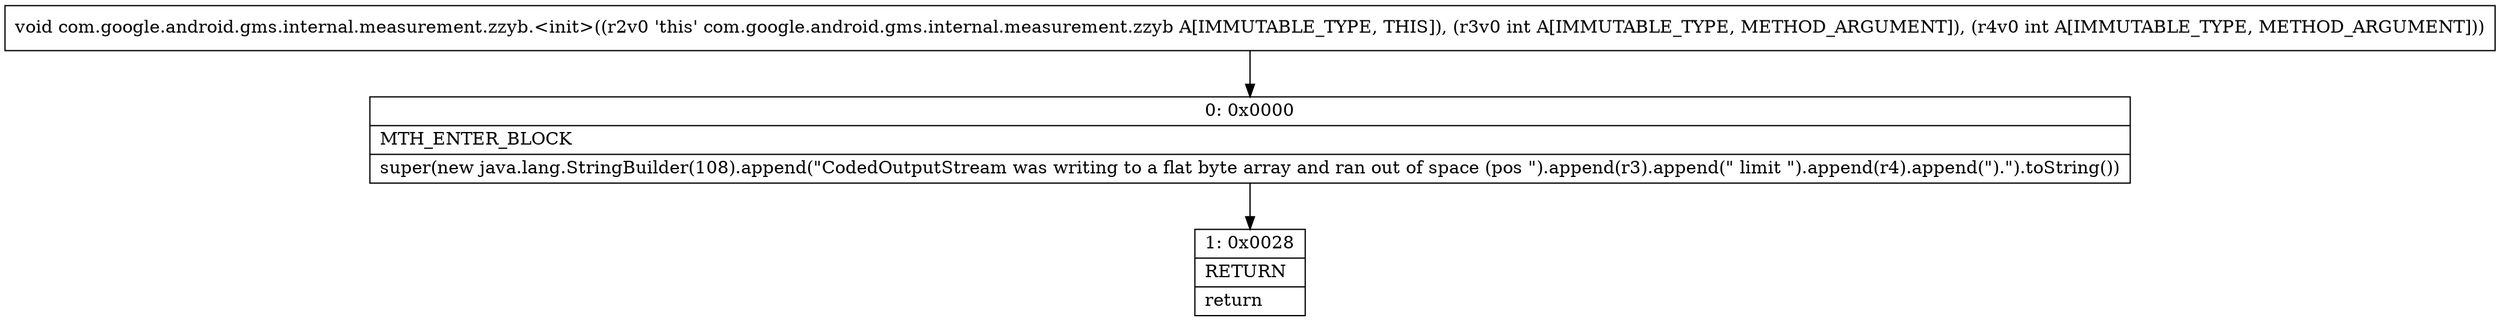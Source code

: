 digraph "CFG forcom.google.android.gms.internal.measurement.zzyb.\<init\>(II)V" {
Node_0 [shape=record,label="{0\:\ 0x0000|MTH_ENTER_BLOCK\l|super(new java.lang.StringBuilder(108).append(\"CodedOutputStream was writing to a flat byte array and ran out of space (pos \").append(r3).append(\" limit \").append(r4).append(\").\").toString())\l}"];
Node_1 [shape=record,label="{1\:\ 0x0028|RETURN\l|return\l}"];
MethodNode[shape=record,label="{void com.google.android.gms.internal.measurement.zzyb.\<init\>((r2v0 'this' com.google.android.gms.internal.measurement.zzyb A[IMMUTABLE_TYPE, THIS]), (r3v0 int A[IMMUTABLE_TYPE, METHOD_ARGUMENT]), (r4v0 int A[IMMUTABLE_TYPE, METHOD_ARGUMENT])) }"];
MethodNode -> Node_0;
Node_0 -> Node_1;
}

